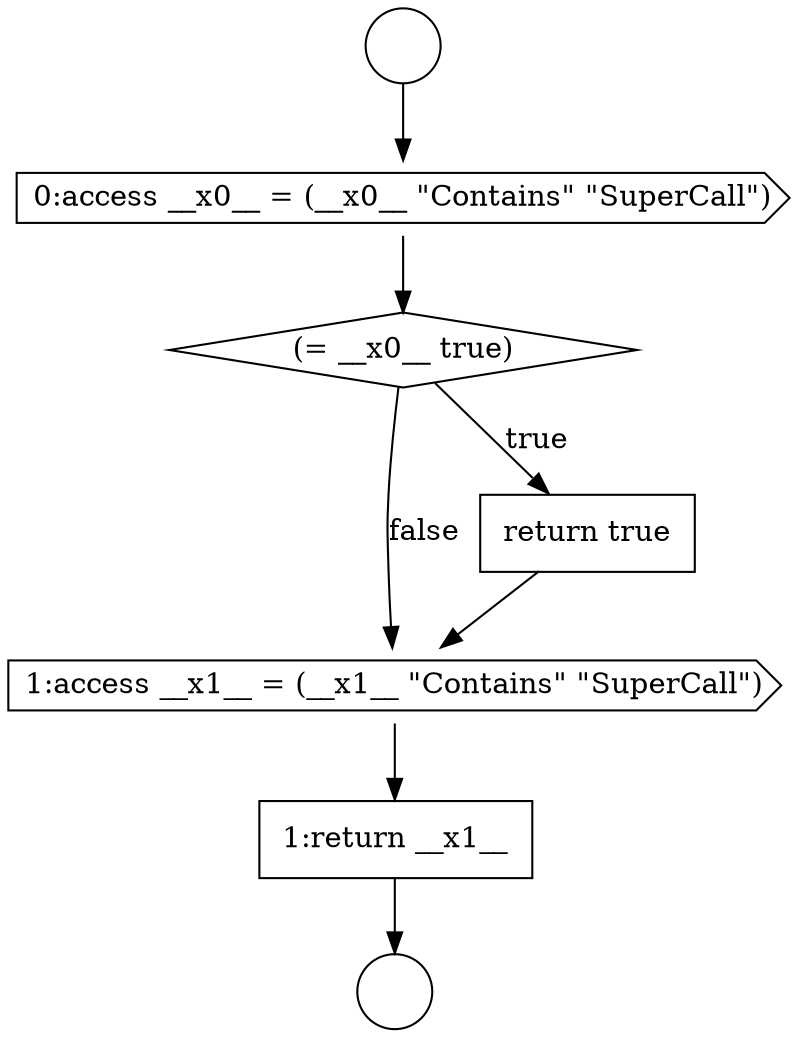 digraph {
  node8129 [shape=circle label=" " color="black" fillcolor="white" style=filled]
  node8133 [shape=cds, label=<<font color="black">1:access __x1__ = (__x1__ &quot;Contains&quot; &quot;SuperCall&quot;)</font>> color="black" fillcolor="white" style=filled]
  node8132 [shape=none, margin=0, label=<<font color="black">
    <table border="0" cellborder="1" cellspacing="0" cellpadding="10">
      <tr><td align="left">return true</td></tr>
    </table>
  </font>> color="black" fillcolor="white" style=filled]
  node8131 [shape=diamond, label=<<font color="black">(= __x0__ true)</font>> color="black" fillcolor="white" style=filled]
  node8128 [shape=circle label=" " color="black" fillcolor="white" style=filled]
  node8134 [shape=none, margin=0, label=<<font color="black">
    <table border="0" cellborder="1" cellspacing="0" cellpadding="10">
      <tr><td align="left">1:return __x1__</td></tr>
    </table>
  </font>> color="black" fillcolor="white" style=filled]
  node8130 [shape=cds, label=<<font color="black">0:access __x0__ = (__x0__ &quot;Contains&quot; &quot;SuperCall&quot;)</font>> color="black" fillcolor="white" style=filled]
  node8131 -> node8132 [label=<<font color="black">true</font>> color="black"]
  node8131 -> node8133 [label=<<font color="black">false</font>> color="black"]
  node8133 -> node8134 [ color="black"]
  node8134 -> node8129 [ color="black"]
  node8130 -> node8131 [ color="black"]
  node8128 -> node8130 [ color="black"]
  node8132 -> node8133 [ color="black"]
}
